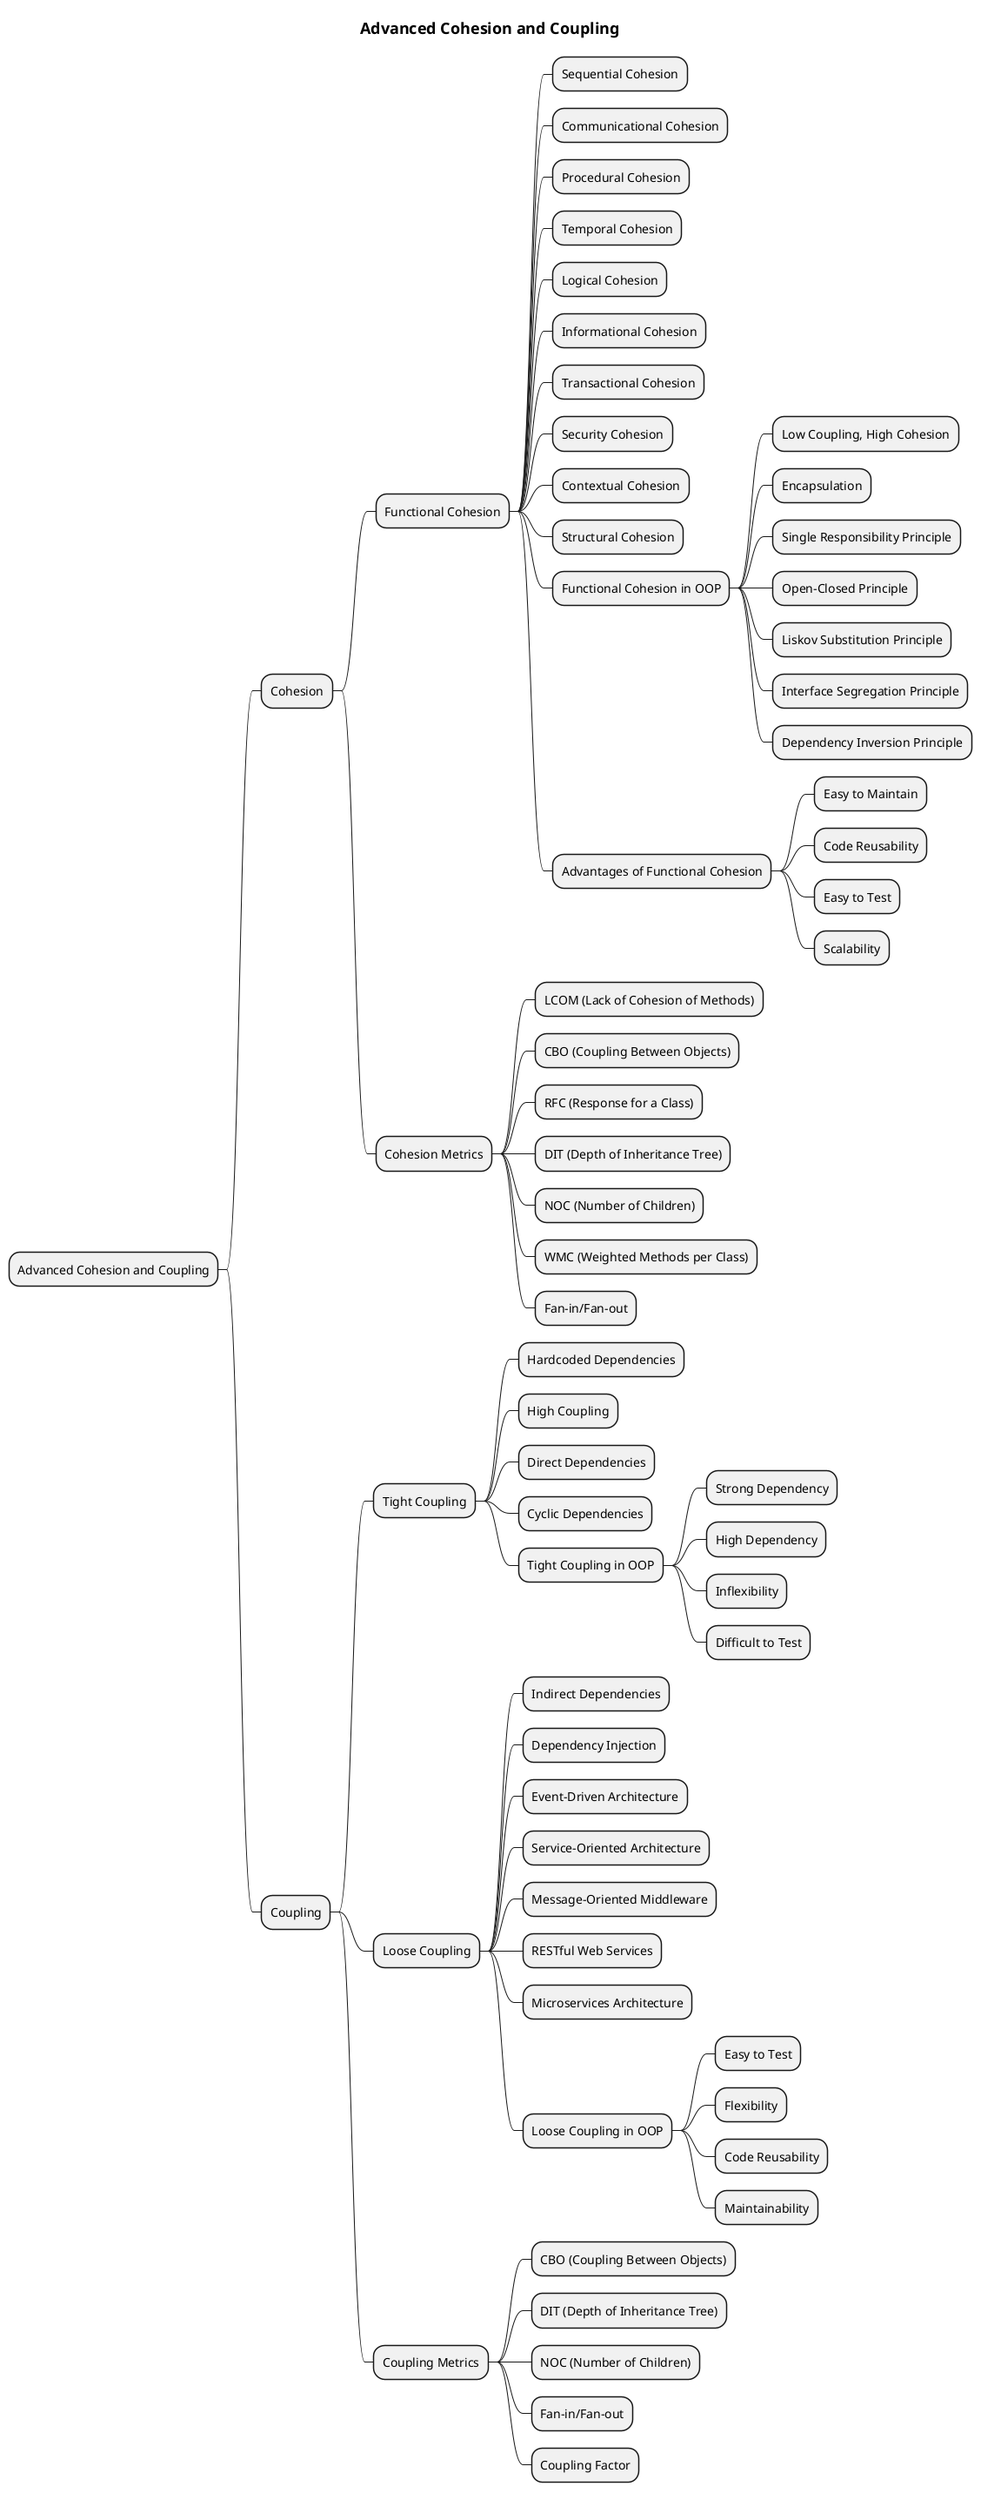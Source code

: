 @startmindmap
title = Advanced Cohesion and Coupling


* Advanced Cohesion and Coupling
** Cohesion
*** Functional Cohesion
**** Sequential Cohesion
**** Communicational Cohesion
**** Procedural Cohesion
**** Temporal Cohesion
**** Logical Cohesion
**** Informational Cohesion
**** Transactional Cohesion
**** Security Cohesion
**** Contextual Cohesion
**** Structural Cohesion
**** Functional Cohesion in OOP
***** Low Coupling, High Cohesion
***** Encapsulation
***** Single Responsibility Principle
***** Open-Closed Principle
***** Liskov Substitution Principle
***** Interface Segregation Principle
***** Dependency Inversion Principle
**** Advantages of Functional Cohesion
***** Easy to Maintain
***** Code Reusability
***** Easy to Test
***** Scalability
*** Cohesion Metrics
**** LCOM (Lack of Cohesion of Methods)
**** CBO (Coupling Between Objects)
**** RFC (Response for a Class)
**** DIT (Depth of Inheritance Tree)
**** NOC (Number of Children)
**** WMC (Weighted Methods per Class)
**** Fan-in/Fan-out
** Coupling
*** Tight Coupling
**** Hardcoded Dependencies
**** High Coupling
**** Direct Dependencies
**** Cyclic Dependencies
**** Tight Coupling in OOP
***** Strong Dependency
***** High Dependency
***** Inflexibility
***** Difficult to Test
*** Loose Coupling
**** Indirect Dependencies
**** Dependency Injection
**** Event-Driven Architecture
**** Service-Oriented Architecture
**** Message-Oriented Middleware
**** RESTful Web Services
**** Microservices Architecture
**** Loose Coupling in OOP
***** Easy to Test
***** Flexibility
***** Code Reusability
***** Maintainability
*** Coupling Metrics
**** CBO (Coupling Between Objects)
**** DIT (Depth of Inheritance Tree)
**** NOC (Number of Children)
**** Fan-in/Fan-out
**** Coupling Factor
@endmindmap
